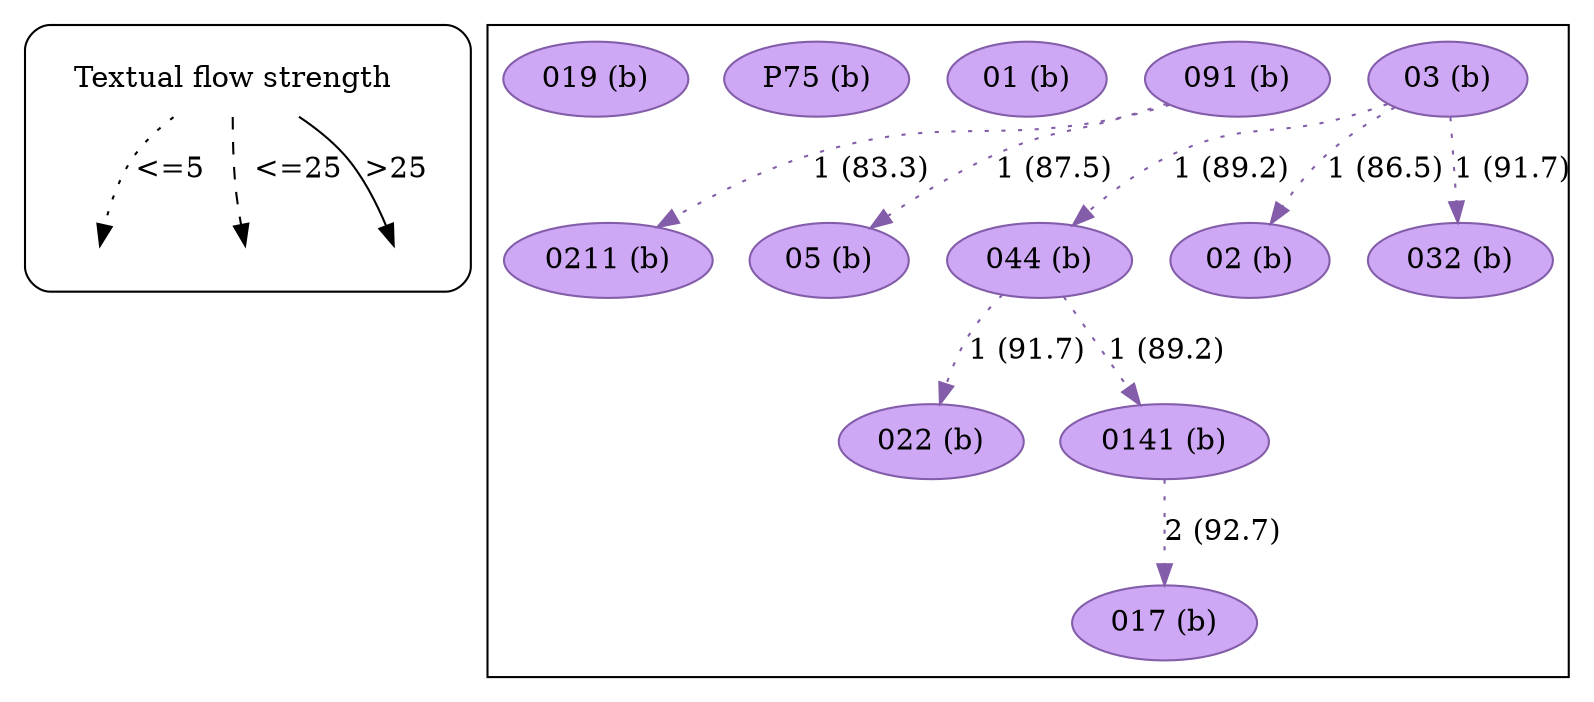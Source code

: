strict digraph  {
	node [label="\N"];
	subgraph cluster_legend {
		graph [style=rounded];
		leg_s		 [label="Textual flow strength",
			shape=plaintext];
		leg_e1		 [fixedsize=True,
			height=0.2,
			label="",
			style=invis];
		leg_s -> leg_e1		 [label="<=5  ",
			style=dotted];
		leg_e2		 [fixedsize=True,
			height=0.2,
			label="",
			style=invis];
		leg_s -> leg_e2		 [label="  <=25",
			style=dashed];
		leg_e3		 [fixedsize=True,
			height=0.2,
			label="",
			style=invis];
		leg_s -> leg_e3		 [label=">25",
			style=solid];
	}
	subgraph cluster_reading {
		044		 [color="#835da9",
			fillcolor="#CEA8F4",
			label="044 (b)",
			style=filled];
		022		 [color="#835da9",
			fillcolor="#CEA8F4",
			label="022 (b)",
			style=filled];
		044 -> 022		 [color="#835da9",
			label="1 (91.7)",
			style=dotted];
		0141		 [color="#835da9",
			fillcolor="#CEA8F4",
			label="0141 (b)",
			style=filled];
		044 -> 0141		 [color="#835da9",
			label="1 (89.2)",
			style=dotted];
		03		 [color="#835da9",
			fillcolor="#CEA8F4",
			label="03 (b)",
			style=filled];
		03 -> 044		 [color="#835da9",
			label="1 (89.2)",
			style=dotted];
		02		 [color="#835da9",
			fillcolor="#CEA8F4",
			label="02 (b)",
			style=filled];
		03 -> 02		 [color="#835da9",
			label="1 (86.5)",
			style=dotted];
		032		 [color="#835da9",
			fillcolor="#CEA8F4",
			label="032 (b)",
			style=filled];
		03 -> 032		 [color="#835da9",
			label="1 (91.7)",
			style=dotted];
		091		 [color="#835da9",
			fillcolor="#CEA8F4",
			label="091 (b)",
			style=filled];
		0211		 [color="#835da9",
			fillcolor="#CEA8F4",
			label="0211 (b)",
			style=filled];
		091 -> 0211		 [color="#835da9",
			label="1 (83.3)",
			style=dotted];
		05		 [color="#835da9",
			fillcolor="#CEA8F4",
			label="05 (b)",
			style=filled];
		091 -> 05		 [color="#835da9",
			label="1 (87.5)",
			style=dotted];
		017		 [color="#835da9",
			fillcolor="#CEA8F4",
			label="017 (b)",
			style=filled];
		0141 -> 017		 [color="#835da9",
			label="2 (92.7)",
			style=dotted];
		01		 [color="#835da9",
			fillcolor="#CEA8F4",
			label="01 (b)",
			style=filled];
		P75		 [color="#835da9",
			fillcolor="#CEA8F4",
			label="P75 (b)",
			style=filled];
		019		 [color="#835da9",
			fillcolor="#CEA8F4",
			label="019 (b)",
			style=filled];
	}
}
